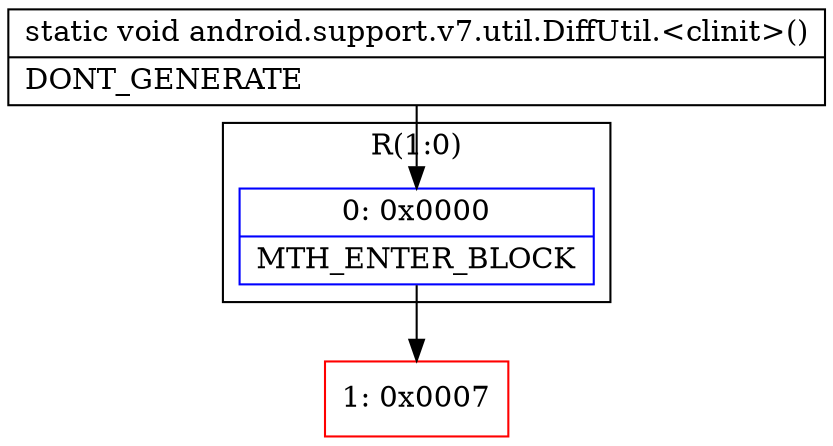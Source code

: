 digraph "CFG forandroid.support.v7.util.DiffUtil.\<clinit\>()V" {
subgraph cluster_Region_907096733 {
label = "R(1:0)";
node [shape=record,color=blue];
Node_0 [shape=record,label="{0\:\ 0x0000|MTH_ENTER_BLOCK\l}"];
}
Node_1 [shape=record,color=red,label="{1\:\ 0x0007}"];
MethodNode[shape=record,label="{static void android.support.v7.util.DiffUtil.\<clinit\>()  | DONT_GENERATE\l}"];
MethodNode -> Node_0;
Node_0 -> Node_1;
}

